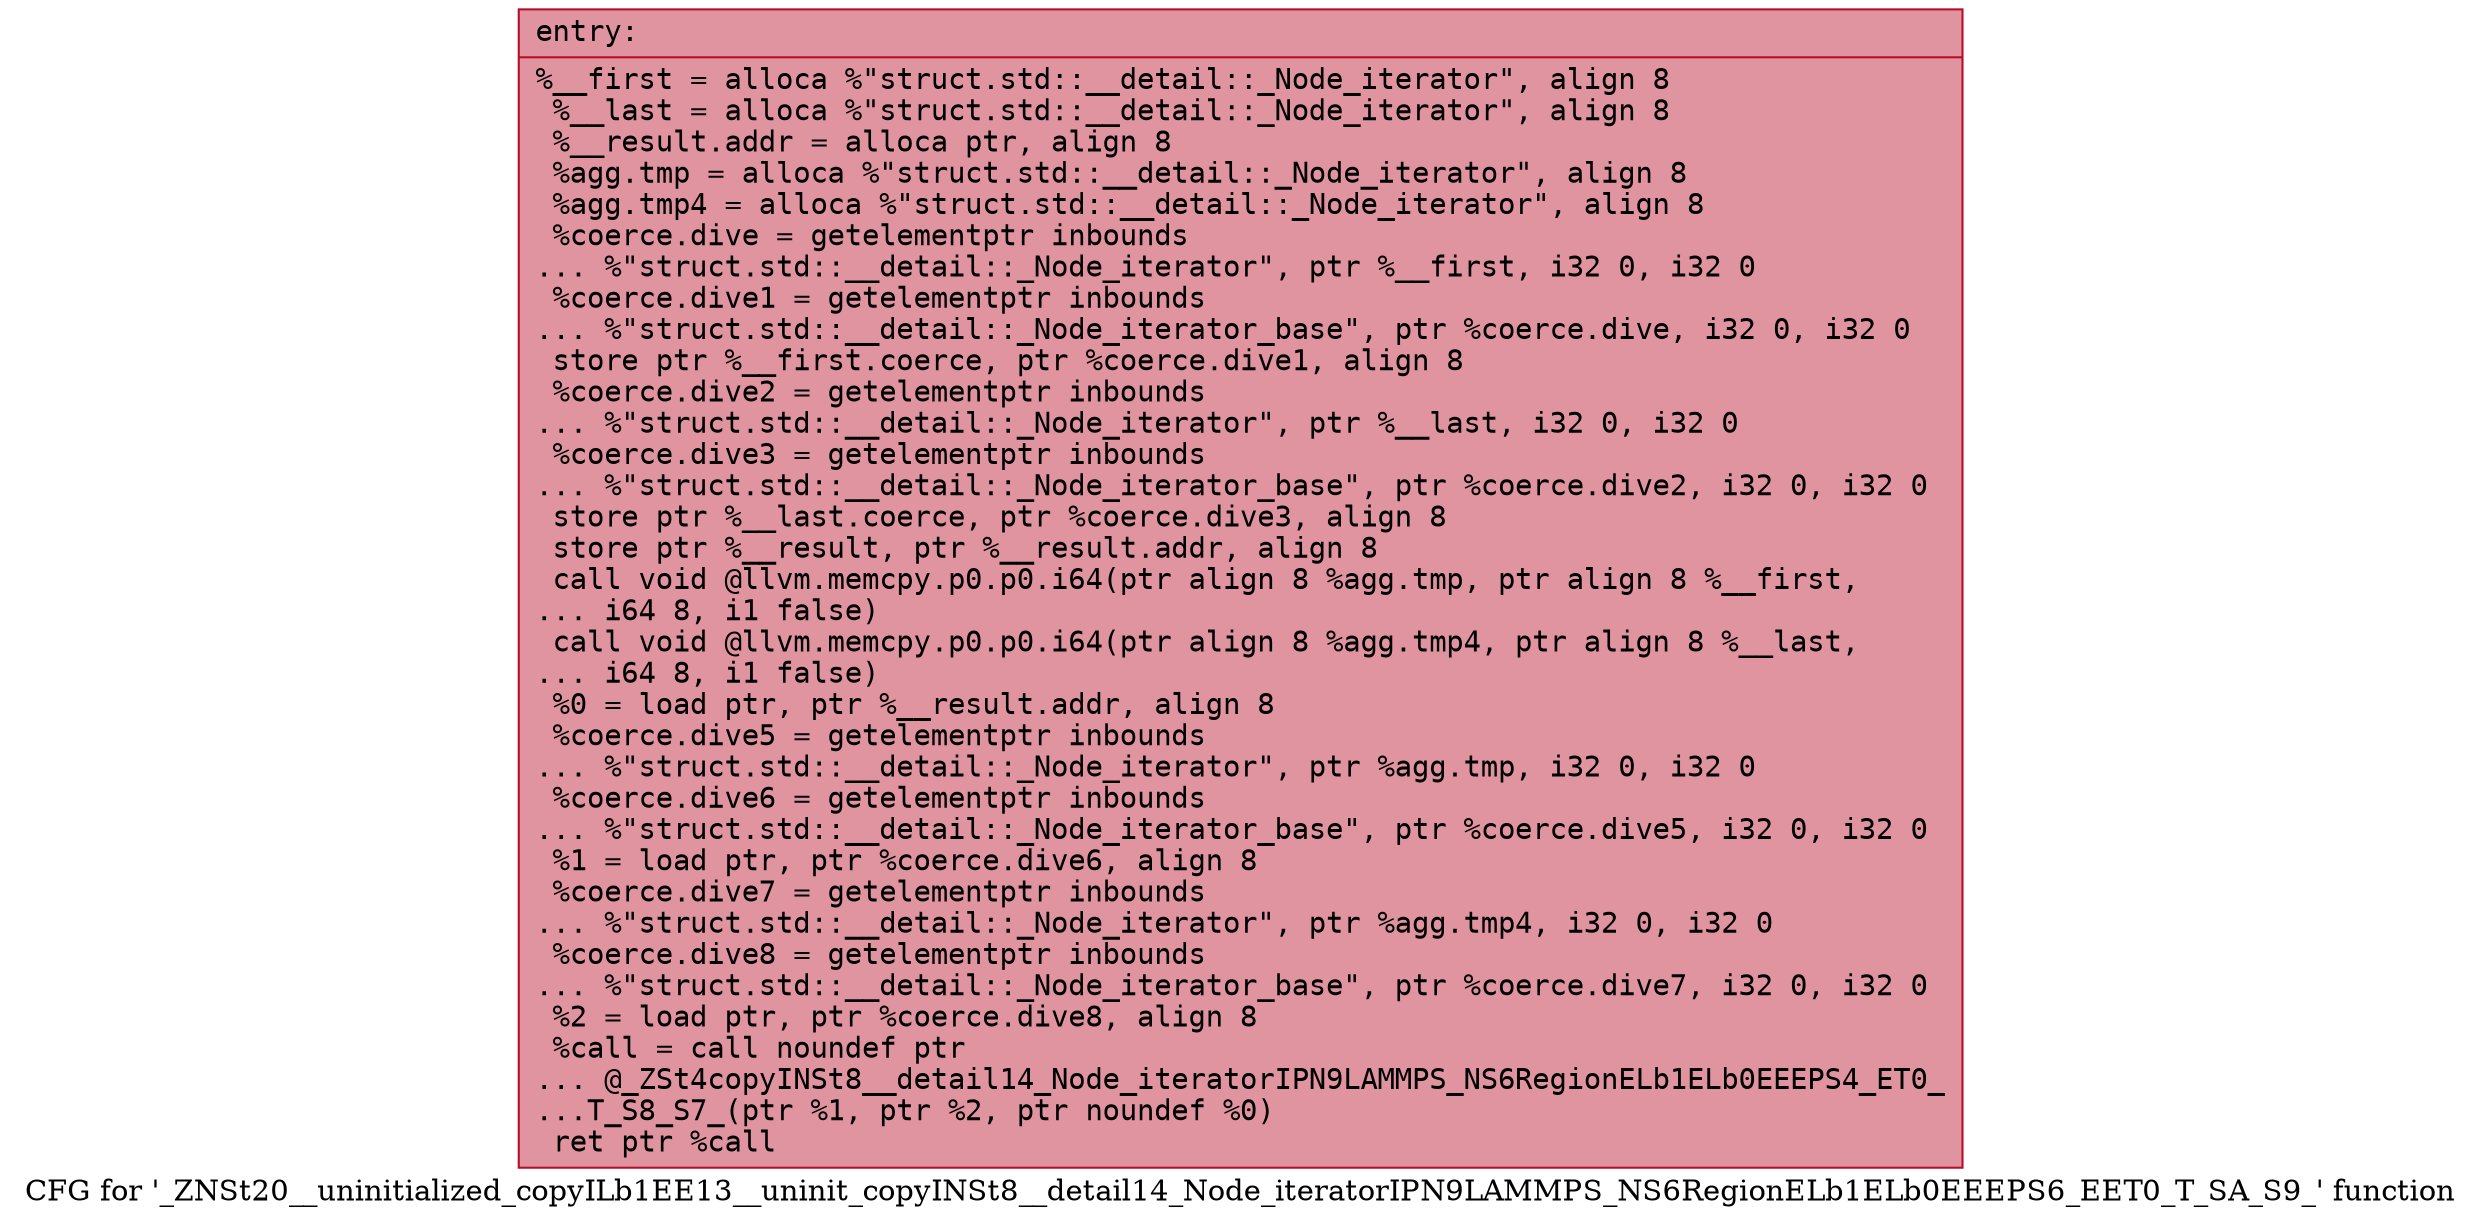 digraph "CFG for '_ZNSt20__uninitialized_copyILb1EE13__uninit_copyINSt8__detail14_Node_iteratorIPN9LAMMPS_NS6RegionELb1ELb0EEEPS6_EET0_T_SA_S9_' function" {
	label="CFG for '_ZNSt20__uninitialized_copyILb1EE13__uninit_copyINSt8__detail14_Node_iteratorIPN9LAMMPS_NS6RegionELb1ELb0EEEPS6_EET0_T_SA_S9_' function";

	Node0x561837fa3c30 [shape=record,color="#b70d28ff", style=filled, fillcolor="#b70d2870" fontname="Courier",label="{entry:\l|  %__first = alloca %\"struct.std::__detail::_Node_iterator\", align 8\l  %__last = alloca %\"struct.std::__detail::_Node_iterator\", align 8\l  %__result.addr = alloca ptr, align 8\l  %agg.tmp = alloca %\"struct.std::__detail::_Node_iterator\", align 8\l  %agg.tmp4 = alloca %\"struct.std::__detail::_Node_iterator\", align 8\l  %coerce.dive = getelementptr inbounds\l... %\"struct.std::__detail::_Node_iterator\", ptr %__first, i32 0, i32 0\l  %coerce.dive1 = getelementptr inbounds\l... %\"struct.std::__detail::_Node_iterator_base\", ptr %coerce.dive, i32 0, i32 0\l  store ptr %__first.coerce, ptr %coerce.dive1, align 8\l  %coerce.dive2 = getelementptr inbounds\l... %\"struct.std::__detail::_Node_iterator\", ptr %__last, i32 0, i32 0\l  %coerce.dive3 = getelementptr inbounds\l... %\"struct.std::__detail::_Node_iterator_base\", ptr %coerce.dive2, i32 0, i32 0\l  store ptr %__last.coerce, ptr %coerce.dive3, align 8\l  store ptr %__result, ptr %__result.addr, align 8\l  call void @llvm.memcpy.p0.p0.i64(ptr align 8 %agg.tmp, ptr align 8 %__first,\l... i64 8, i1 false)\l  call void @llvm.memcpy.p0.p0.i64(ptr align 8 %agg.tmp4, ptr align 8 %__last,\l... i64 8, i1 false)\l  %0 = load ptr, ptr %__result.addr, align 8\l  %coerce.dive5 = getelementptr inbounds\l... %\"struct.std::__detail::_Node_iterator\", ptr %agg.tmp, i32 0, i32 0\l  %coerce.dive6 = getelementptr inbounds\l... %\"struct.std::__detail::_Node_iterator_base\", ptr %coerce.dive5, i32 0, i32 0\l  %1 = load ptr, ptr %coerce.dive6, align 8\l  %coerce.dive7 = getelementptr inbounds\l... %\"struct.std::__detail::_Node_iterator\", ptr %agg.tmp4, i32 0, i32 0\l  %coerce.dive8 = getelementptr inbounds\l... %\"struct.std::__detail::_Node_iterator_base\", ptr %coerce.dive7, i32 0, i32 0\l  %2 = load ptr, ptr %coerce.dive8, align 8\l  %call = call noundef ptr\l... @_ZSt4copyINSt8__detail14_Node_iteratorIPN9LAMMPS_NS6RegionELb1ELb0EEEPS4_ET0_\l...T_S8_S7_(ptr %1, ptr %2, ptr noundef %0)\l  ret ptr %call\l}"];
}
